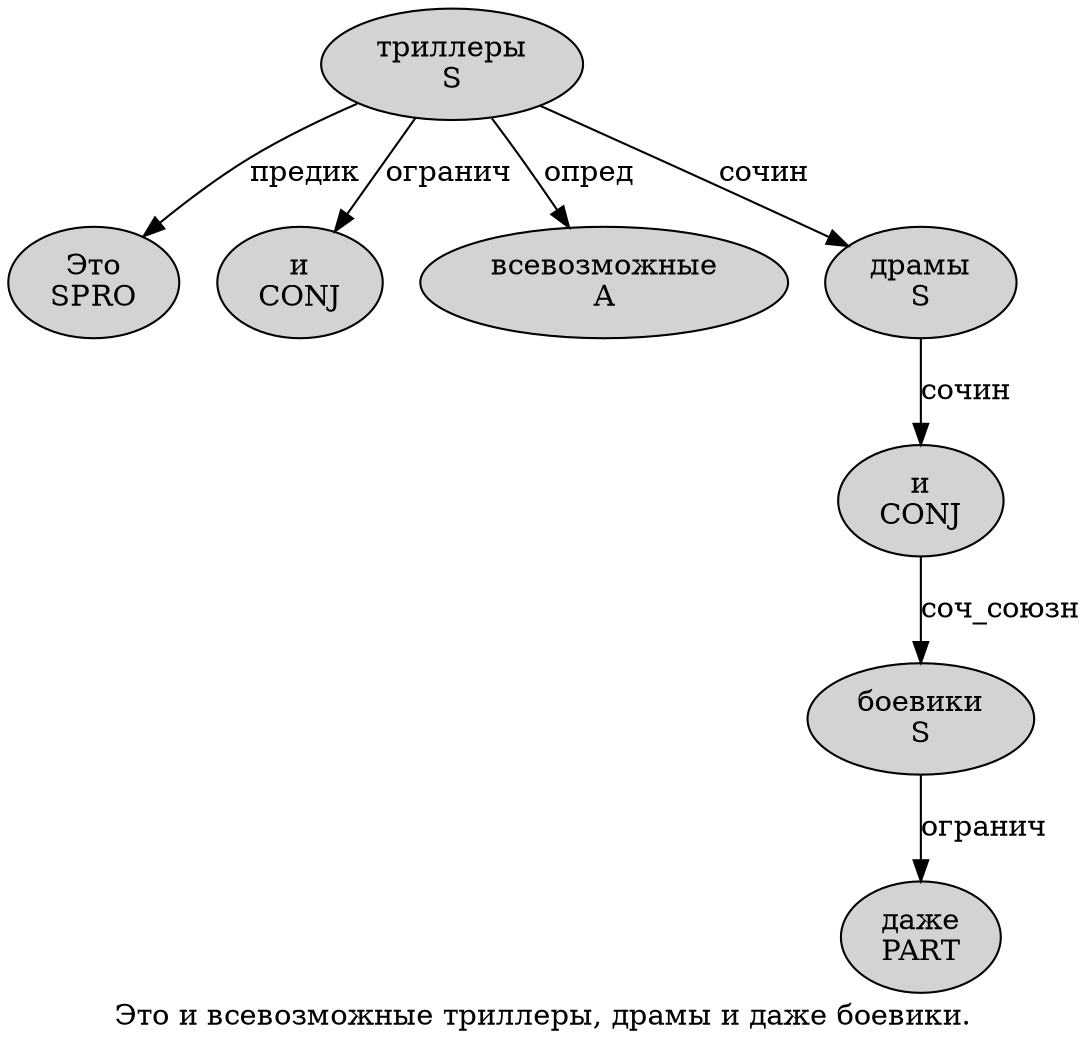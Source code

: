 digraph SENTENCE_420 {
	graph [label="Это и всевозможные триллеры, драмы и даже боевики."]
	node [style=filled]
		0 [label="Это
SPRO" color="" fillcolor=lightgray penwidth=1 shape=ellipse]
		1 [label="и
CONJ" color="" fillcolor=lightgray penwidth=1 shape=ellipse]
		2 [label="всевозможные
A" color="" fillcolor=lightgray penwidth=1 shape=ellipse]
		3 [label="триллеры
S" color="" fillcolor=lightgray penwidth=1 shape=ellipse]
		5 [label="драмы
S" color="" fillcolor=lightgray penwidth=1 shape=ellipse]
		6 [label="и
CONJ" color="" fillcolor=lightgray penwidth=1 shape=ellipse]
		7 [label="даже
PART" color="" fillcolor=lightgray penwidth=1 shape=ellipse]
		8 [label="боевики
S" color="" fillcolor=lightgray penwidth=1 shape=ellipse]
			6 -> 8 [label="соч_союзн"]
			5 -> 6 [label="сочин"]
			3 -> 0 [label="предик"]
			3 -> 1 [label="огранич"]
			3 -> 2 [label="опред"]
			3 -> 5 [label="сочин"]
			8 -> 7 [label="огранич"]
}